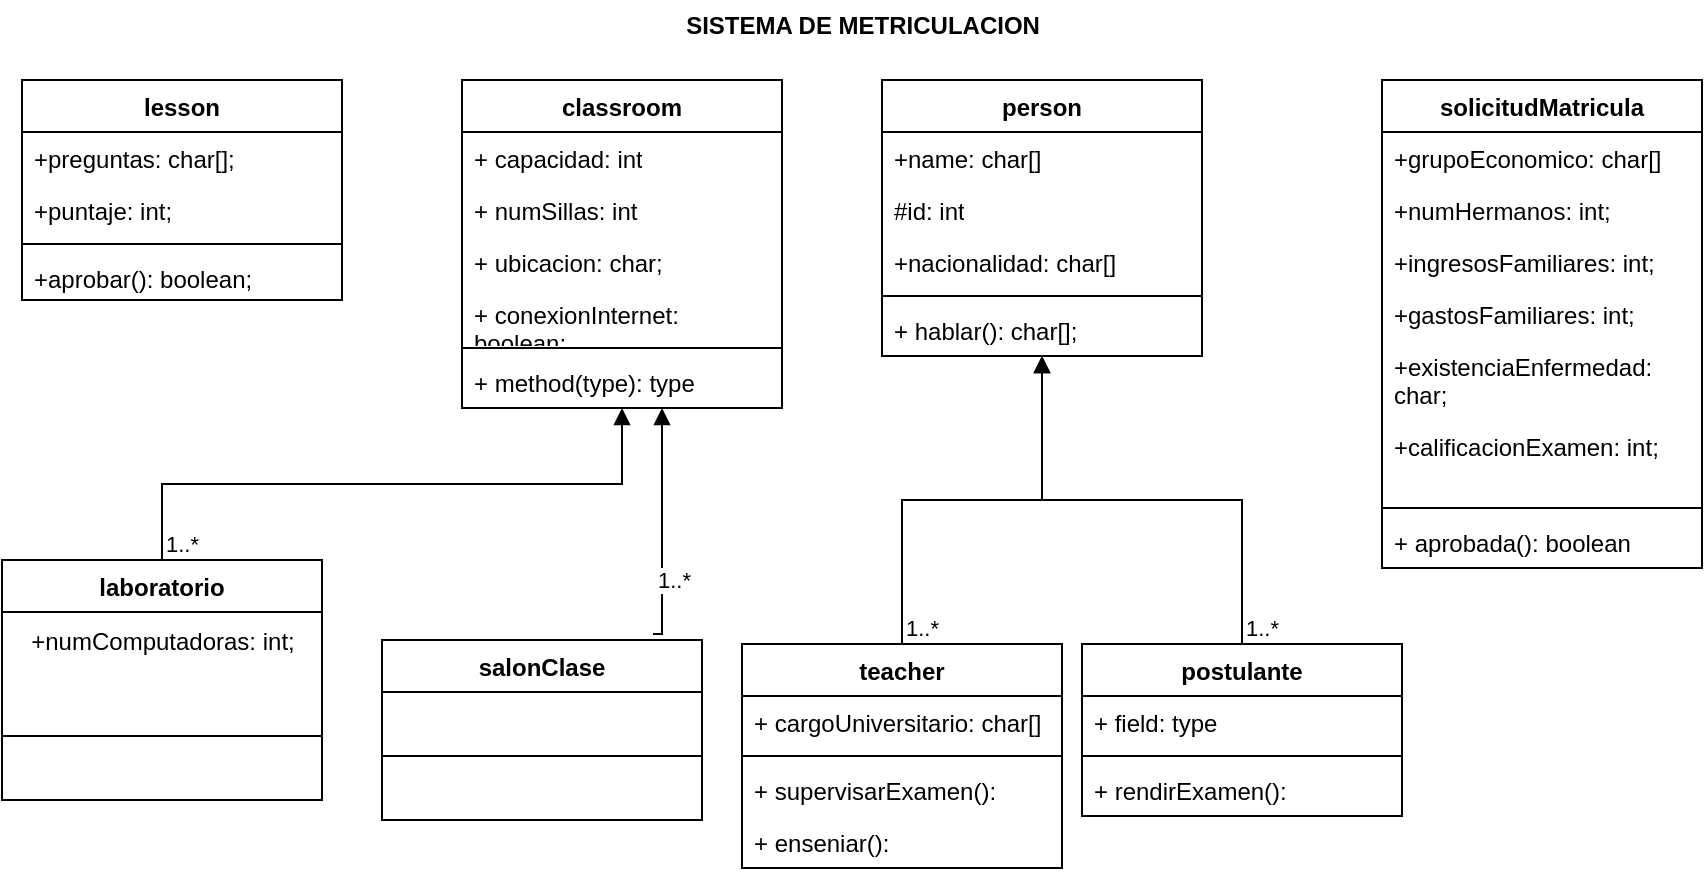 <mxfile version="22.0.6" type="github">
  <diagram name="Página-1" id="orpiSdXfl3u1e-DLIlMh">
    <mxGraphModel dx="1942" dy="731" grid="1" gridSize="10" guides="1" tooltips="1" connect="1" arrows="1" fold="1" page="1" pageScale="1" pageWidth="827" pageHeight="1169" math="0" shadow="0">
      <root>
        <mxCell id="0" />
        <mxCell id="1" parent="0" />
        <mxCell id="C0co0IYlDiymmthvavOV-1" value="lesson" style="swimlane;fontStyle=1;align=center;verticalAlign=top;childLayout=stackLayout;horizontal=1;startSize=26;horizontalStack=0;resizeParent=1;resizeParentMax=0;resizeLast=0;collapsible=1;marginBottom=0;whiteSpace=wrap;html=1;" vertex="1" parent="1">
          <mxGeometry x="-40" y="80" width="160" height="110" as="geometry" />
        </mxCell>
        <mxCell id="C0co0IYlDiymmthvavOV-2" value="+preguntas: char[];" style="text;strokeColor=none;fillColor=none;align=left;verticalAlign=top;spacingLeft=4;spacingRight=4;overflow=hidden;rotatable=0;points=[[0,0.5],[1,0.5]];portConstraint=eastwest;whiteSpace=wrap;html=1;" vertex="1" parent="C0co0IYlDiymmthvavOV-1">
          <mxGeometry y="26" width="160" height="26" as="geometry" />
        </mxCell>
        <mxCell id="C0co0IYlDiymmthvavOV-6" value="+puntaje: int;" style="text;strokeColor=none;fillColor=none;align=left;verticalAlign=top;spacingLeft=4;spacingRight=4;overflow=hidden;rotatable=0;points=[[0,0.5],[1,0.5]];portConstraint=eastwest;whiteSpace=wrap;html=1;" vertex="1" parent="C0co0IYlDiymmthvavOV-1">
          <mxGeometry y="52" width="160" height="26" as="geometry" />
        </mxCell>
        <mxCell id="C0co0IYlDiymmthvavOV-3" value="" style="line;strokeWidth=1;fillColor=none;align=left;verticalAlign=middle;spacingTop=-1;spacingLeft=3;spacingRight=3;rotatable=0;labelPosition=right;points=[];portConstraint=eastwest;strokeColor=inherit;" vertex="1" parent="C0co0IYlDiymmthvavOV-1">
          <mxGeometry y="78" width="160" height="8" as="geometry" />
        </mxCell>
        <mxCell id="C0co0IYlDiymmthvavOV-4" value="+aprobar(): boolean;" style="text;strokeColor=none;fillColor=none;align=left;verticalAlign=top;spacingLeft=4;spacingRight=4;overflow=hidden;rotatable=0;points=[[0,0.5],[1,0.5]];portConstraint=eastwest;whiteSpace=wrap;html=1;" vertex="1" parent="C0co0IYlDiymmthvavOV-1">
          <mxGeometry y="86" width="160" height="24" as="geometry" />
        </mxCell>
        <mxCell id="C0co0IYlDiymmthvavOV-5" value="SISTEMA DE METRICULACION" style="text;align=center;fontStyle=1;verticalAlign=middle;spacingLeft=3;spacingRight=3;strokeColor=none;rotatable=0;points=[[0,0.5],[1,0.5]];portConstraint=eastwest;html=1;" vertex="1" parent="1">
          <mxGeometry x="340" y="40" width="80" height="26" as="geometry" />
        </mxCell>
        <mxCell id="C0co0IYlDiymmthvavOV-13" value="person" style="swimlane;fontStyle=1;align=center;verticalAlign=top;childLayout=stackLayout;horizontal=1;startSize=26;horizontalStack=0;resizeParent=1;resizeParentMax=0;resizeLast=0;collapsible=1;marginBottom=0;whiteSpace=wrap;html=1;" vertex="1" parent="1">
          <mxGeometry x="390" y="80" width="160" height="138" as="geometry" />
        </mxCell>
        <mxCell id="C0co0IYlDiymmthvavOV-14" value="+name: char[]&lt;br&gt;" style="text;strokeColor=none;fillColor=none;align=left;verticalAlign=top;spacingLeft=4;spacingRight=4;overflow=hidden;rotatable=0;points=[[0,0.5],[1,0.5]];portConstraint=eastwest;whiteSpace=wrap;html=1;" vertex="1" parent="C0co0IYlDiymmthvavOV-13">
          <mxGeometry y="26" width="160" height="26" as="geometry" />
        </mxCell>
        <mxCell id="C0co0IYlDiymmthvavOV-18" value="#id: int" style="text;strokeColor=none;fillColor=none;align=left;verticalAlign=top;spacingLeft=4;spacingRight=4;overflow=hidden;rotatable=0;points=[[0,0.5],[1,0.5]];portConstraint=eastwest;whiteSpace=wrap;html=1;" vertex="1" parent="C0co0IYlDiymmthvavOV-13">
          <mxGeometry y="52" width="160" height="26" as="geometry" />
        </mxCell>
        <mxCell id="C0co0IYlDiymmthvavOV-19" value="+nacionalidad: char[]" style="text;strokeColor=none;fillColor=none;align=left;verticalAlign=top;spacingLeft=4;spacingRight=4;overflow=hidden;rotatable=0;points=[[0,0.5],[1,0.5]];portConstraint=eastwest;whiteSpace=wrap;html=1;" vertex="1" parent="C0co0IYlDiymmthvavOV-13">
          <mxGeometry y="78" width="160" height="26" as="geometry" />
        </mxCell>
        <mxCell id="C0co0IYlDiymmthvavOV-15" value="" style="line;strokeWidth=1;fillColor=none;align=left;verticalAlign=middle;spacingTop=-1;spacingLeft=3;spacingRight=3;rotatable=0;labelPosition=right;points=[];portConstraint=eastwest;strokeColor=inherit;" vertex="1" parent="C0co0IYlDiymmthvavOV-13">
          <mxGeometry y="104" width="160" height="8" as="geometry" />
        </mxCell>
        <mxCell id="C0co0IYlDiymmthvavOV-16" value="+ hablar(): char[];" style="text;strokeColor=none;fillColor=none;align=left;verticalAlign=top;spacingLeft=4;spacingRight=4;overflow=hidden;rotatable=0;points=[[0,0.5],[1,0.5]];portConstraint=eastwest;whiteSpace=wrap;html=1;" vertex="1" parent="C0co0IYlDiymmthvavOV-13">
          <mxGeometry y="112" width="160" height="26" as="geometry" />
        </mxCell>
        <mxCell id="C0co0IYlDiymmthvavOV-24" value="solicitudMatricula" style="swimlane;fontStyle=1;align=center;verticalAlign=top;childLayout=stackLayout;horizontal=1;startSize=26;horizontalStack=0;resizeParent=1;resizeParentMax=0;resizeLast=0;collapsible=1;marginBottom=0;whiteSpace=wrap;html=1;" vertex="1" parent="1">
          <mxGeometry x="640" y="80" width="160" height="244" as="geometry" />
        </mxCell>
        <mxCell id="C0co0IYlDiymmthvavOV-25" value="+grupoEconomico: char[]" style="text;strokeColor=none;fillColor=none;align=left;verticalAlign=top;spacingLeft=4;spacingRight=4;overflow=hidden;rotatable=0;points=[[0,0.5],[1,0.5]];portConstraint=eastwest;whiteSpace=wrap;html=1;" vertex="1" parent="C0co0IYlDiymmthvavOV-24">
          <mxGeometry y="26" width="160" height="26" as="geometry" />
        </mxCell>
        <mxCell id="C0co0IYlDiymmthvavOV-28" value="+numHermanos: int;" style="text;strokeColor=none;fillColor=none;align=left;verticalAlign=top;spacingLeft=4;spacingRight=4;overflow=hidden;rotatable=0;points=[[0,0.5],[1,0.5]];portConstraint=eastwest;whiteSpace=wrap;html=1;" vertex="1" parent="C0co0IYlDiymmthvavOV-24">
          <mxGeometry y="52" width="160" height="26" as="geometry" />
        </mxCell>
        <mxCell id="C0co0IYlDiymmthvavOV-29" value="+ingresosFamiliares: int;" style="text;strokeColor=none;fillColor=none;align=left;verticalAlign=top;spacingLeft=4;spacingRight=4;overflow=hidden;rotatable=0;points=[[0,0.5],[1,0.5]];portConstraint=eastwest;whiteSpace=wrap;html=1;" vertex="1" parent="C0co0IYlDiymmthvavOV-24">
          <mxGeometry y="78" width="160" height="26" as="geometry" />
        </mxCell>
        <mxCell id="C0co0IYlDiymmthvavOV-30" value="+gastosFamiliares: int;" style="text;strokeColor=none;fillColor=none;align=left;verticalAlign=top;spacingLeft=4;spacingRight=4;overflow=hidden;rotatable=0;points=[[0,0.5],[1,0.5]];portConstraint=eastwest;whiteSpace=wrap;html=1;" vertex="1" parent="C0co0IYlDiymmthvavOV-24">
          <mxGeometry y="104" width="160" height="26" as="geometry" />
        </mxCell>
        <mxCell id="C0co0IYlDiymmthvavOV-31" value="+existenciaEnfermedad: char;" style="text;strokeColor=none;fillColor=none;align=left;verticalAlign=top;spacingLeft=4;spacingRight=4;overflow=hidden;rotatable=0;points=[[0,0.5],[1,0.5]];portConstraint=eastwest;whiteSpace=wrap;html=1;" vertex="1" parent="C0co0IYlDiymmthvavOV-24">
          <mxGeometry y="130" width="160" height="40" as="geometry" />
        </mxCell>
        <mxCell id="C0co0IYlDiymmthvavOV-32" value="+calificacionExamen: int;" style="text;strokeColor=none;fillColor=none;align=left;verticalAlign=top;spacingLeft=4;spacingRight=4;overflow=hidden;rotatable=0;points=[[0,0.5],[1,0.5]];portConstraint=eastwest;whiteSpace=wrap;html=1;" vertex="1" parent="C0co0IYlDiymmthvavOV-24">
          <mxGeometry y="170" width="160" height="40" as="geometry" />
        </mxCell>
        <mxCell id="C0co0IYlDiymmthvavOV-26" value="" style="line;strokeWidth=1;fillColor=none;align=left;verticalAlign=middle;spacingTop=-1;spacingLeft=3;spacingRight=3;rotatable=0;labelPosition=right;points=[];portConstraint=eastwest;strokeColor=inherit;" vertex="1" parent="C0co0IYlDiymmthvavOV-24">
          <mxGeometry y="210" width="160" height="8" as="geometry" />
        </mxCell>
        <mxCell id="C0co0IYlDiymmthvavOV-27" value="+ aprobada(): boolean" style="text;strokeColor=none;fillColor=none;align=left;verticalAlign=top;spacingLeft=4;spacingRight=4;overflow=hidden;rotatable=0;points=[[0,0.5],[1,0.5]];portConstraint=eastwest;whiteSpace=wrap;html=1;" vertex="1" parent="C0co0IYlDiymmthvavOV-24">
          <mxGeometry y="218" width="160" height="26" as="geometry" />
        </mxCell>
        <mxCell id="C0co0IYlDiymmthvavOV-33" value="laboratorio" style="swimlane;fontStyle=1;align=center;verticalAlign=top;childLayout=stackLayout;horizontal=1;startSize=26;horizontalStack=0;resizeParent=1;resizeParentMax=0;resizeLast=0;collapsible=1;marginBottom=0;whiteSpace=wrap;html=1;" vertex="1" parent="1">
          <mxGeometry x="-50" y="320" width="160" height="120" as="geometry" />
        </mxCell>
        <mxCell id="C0co0IYlDiymmthvavOV-43" value="+numComputadoras: int;" style="text;html=1;align=center;verticalAlign=middle;resizable=0;points=[];autosize=1;strokeColor=none;fillColor=none;" vertex="1" parent="C0co0IYlDiymmthvavOV-33">
          <mxGeometry y="26" width="160" height="30" as="geometry" />
        </mxCell>
        <mxCell id="C0co0IYlDiymmthvavOV-35" value="" style="line;strokeWidth=1;fillColor=none;align=left;verticalAlign=middle;spacingTop=-1;spacingLeft=3;spacingRight=3;rotatable=0;labelPosition=right;points=[];portConstraint=eastwest;strokeColor=inherit;" vertex="1" parent="C0co0IYlDiymmthvavOV-33">
          <mxGeometry y="56" width="160" height="64" as="geometry" />
        </mxCell>
        <mxCell id="C0co0IYlDiymmthvavOV-37" value="" style="endArrow=block;endFill=1;html=1;edgeStyle=orthogonalEdgeStyle;align=left;verticalAlign=top;rounded=0;exitX=0.5;exitY=0;exitDx=0;exitDy=0;" edge="1" parent="1" source="C0co0IYlDiymmthvavOV-33" target="C0co0IYlDiymmthvavOV-58">
          <mxGeometry x="-1" relative="1" as="geometry">
            <mxPoint x="260" y="330" as="sourcePoint" />
            <mxPoint x="240" y="178" as="targetPoint" />
          </mxGeometry>
        </mxCell>
        <mxCell id="C0co0IYlDiymmthvavOV-38" value="1..*" style="edgeLabel;resizable=0;html=1;align=left;verticalAlign=bottom;" connectable="0" vertex="1" parent="C0co0IYlDiymmthvavOV-37">
          <mxGeometry x="-1" relative="1" as="geometry" />
        </mxCell>
        <mxCell id="C0co0IYlDiymmthvavOV-39" value="salonClase" style="swimlane;fontStyle=1;align=center;verticalAlign=top;childLayout=stackLayout;horizontal=1;startSize=26;horizontalStack=0;resizeParent=1;resizeParentMax=0;resizeLast=0;collapsible=1;marginBottom=0;whiteSpace=wrap;html=1;" vertex="1" parent="1">
          <mxGeometry x="140" y="360" width="160" height="90" as="geometry" />
        </mxCell>
        <mxCell id="C0co0IYlDiymmthvavOV-40" value="" style="line;strokeWidth=1;fillColor=none;align=left;verticalAlign=middle;spacingTop=-1;spacingLeft=3;spacingRight=3;rotatable=0;labelPosition=right;points=[];portConstraint=eastwest;strokeColor=inherit;" vertex="1" parent="C0co0IYlDiymmthvavOV-39">
          <mxGeometry y="26" width="160" height="64" as="geometry" />
        </mxCell>
        <mxCell id="C0co0IYlDiymmthvavOV-41" value="" style="endArrow=block;endFill=1;html=1;edgeStyle=orthogonalEdgeStyle;align=left;verticalAlign=top;rounded=0;exitX=0.847;exitY=-0.033;exitDx=0;exitDy=0;exitPerimeter=0;" edge="1" parent="1" source="C0co0IYlDiymmthvavOV-39" target="C0co0IYlDiymmthvavOV-58">
          <mxGeometry x="-1" relative="1" as="geometry">
            <mxPoint x="190" y="500" as="sourcePoint" />
            <mxPoint x="280" y="178" as="targetPoint" />
            <Array as="points">
              <mxPoint x="280" y="357" />
            </Array>
          </mxGeometry>
        </mxCell>
        <mxCell id="C0co0IYlDiymmthvavOV-42" value="1..*" style="edgeLabel;resizable=0;html=1;align=left;verticalAlign=bottom;" connectable="0" vertex="1" parent="C0co0IYlDiymmthvavOV-41">
          <mxGeometry x="-1" relative="1" as="geometry">
            <mxPoint y="-19" as="offset" />
          </mxGeometry>
        </mxCell>
        <mxCell id="C0co0IYlDiymmthvavOV-58" value="classroom" style="swimlane;fontStyle=1;align=center;verticalAlign=top;childLayout=stackLayout;horizontal=1;startSize=26;horizontalStack=0;resizeParent=1;resizeParentMax=0;resizeLast=0;collapsible=1;marginBottom=0;whiteSpace=wrap;html=1;" vertex="1" parent="1">
          <mxGeometry x="180" y="80" width="160" height="164" as="geometry" />
        </mxCell>
        <mxCell id="C0co0IYlDiymmthvavOV-59" value="+ capacidad: int&lt;br&gt;" style="text;strokeColor=none;fillColor=none;align=left;verticalAlign=top;spacingLeft=4;spacingRight=4;overflow=hidden;rotatable=0;points=[[0,0.5],[1,0.5]];portConstraint=eastwest;whiteSpace=wrap;html=1;" vertex="1" parent="C0co0IYlDiymmthvavOV-58">
          <mxGeometry y="26" width="160" height="26" as="geometry" />
        </mxCell>
        <mxCell id="C0co0IYlDiymmthvavOV-64" value="+ numSillas: int" style="text;strokeColor=none;fillColor=none;align=left;verticalAlign=top;spacingLeft=4;spacingRight=4;overflow=hidden;rotatable=0;points=[[0,0.5],[1,0.5]];portConstraint=eastwest;whiteSpace=wrap;html=1;" vertex="1" parent="C0co0IYlDiymmthvavOV-58">
          <mxGeometry y="52" width="160" height="26" as="geometry" />
        </mxCell>
        <mxCell id="C0co0IYlDiymmthvavOV-65" value="+ ubicacion: char;" style="text;strokeColor=none;fillColor=none;align=left;verticalAlign=top;spacingLeft=4;spacingRight=4;overflow=hidden;rotatable=0;points=[[0,0.5],[1,0.5]];portConstraint=eastwest;whiteSpace=wrap;html=1;" vertex="1" parent="C0co0IYlDiymmthvavOV-58">
          <mxGeometry y="78" width="160" height="26" as="geometry" />
        </mxCell>
        <mxCell id="C0co0IYlDiymmthvavOV-67" value="+ conexionInternet: boolean;" style="text;strokeColor=none;fillColor=none;align=left;verticalAlign=top;spacingLeft=4;spacingRight=4;overflow=hidden;rotatable=0;points=[[0,0.5],[1,0.5]];portConstraint=eastwest;whiteSpace=wrap;html=1;" vertex="1" parent="C0co0IYlDiymmthvavOV-58">
          <mxGeometry y="104" width="160" height="26" as="geometry" />
        </mxCell>
        <mxCell id="C0co0IYlDiymmthvavOV-60" value="" style="line;strokeWidth=1;fillColor=none;align=left;verticalAlign=middle;spacingTop=-1;spacingLeft=3;spacingRight=3;rotatable=0;labelPosition=right;points=[];portConstraint=eastwest;strokeColor=inherit;" vertex="1" parent="C0co0IYlDiymmthvavOV-58">
          <mxGeometry y="130" width="160" height="8" as="geometry" />
        </mxCell>
        <mxCell id="C0co0IYlDiymmthvavOV-61" value="+ method(type): type" style="text;strokeColor=none;fillColor=none;align=left;verticalAlign=top;spacingLeft=4;spacingRight=4;overflow=hidden;rotatable=0;points=[[0,0.5],[1,0.5]];portConstraint=eastwest;whiteSpace=wrap;html=1;" vertex="1" parent="C0co0IYlDiymmthvavOV-58">
          <mxGeometry y="138" width="160" height="26" as="geometry" />
        </mxCell>
        <mxCell id="C0co0IYlDiymmthvavOV-68" value="teacher" style="swimlane;fontStyle=1;align=center;verticalAlign=top;childLayout=stackLayout;horizontal=1;startSize=26;horizontalStack=0;resizeParent=1;resizeParentMax=0;resizeLast=0;collapsible=1;marginBottom=0;whiteSpace=wrap;html=1;" vertex="1" parent="1">
          <mxGeometry x="320" y="362" width="160" height="112" as="geometry" />
        </mxCell>
        <mxCell id="C0co0IYlDiymmthvavOV-69" value="+ cargoUniversitario: char[]" style="text;strokeColor=none;fillColor=none;align=left;verticalAlign=top;spacingLeft=4;spacingRight=4;overflow=hidden;rotatable=0;points=[[0,0.5],[1,0.5]];portConstraint=eastwest;whiteSpace=wrap;html=1;" vertex="1" parent="C0co0IYlDiymmthvavOV-68">
          <mxGeometry y="26" width="160" height="26" as="geometry" />
        </mxCell>
        <mxCell id="C0co0IYlDiymmthvavOV-70" value="" style="line;strokeWidth=1;fillColor=none;align=left;verticalAlign=middle;spacingTop=-1;spacingLeft=3;spacingRight=3;rotatable=0;labelPosition=right;points=[];portConstraint=eastwest;strokeColor=inherit;" vertex="1" parent="C0co0IYlDiymmthvavOV-68">
          <mxGeometry y="52" width="160" height="8" as="geometry" />
        </mxCell>
        <mxCell id="C0co0IYlDiymmthvavOV-71" value="+ supervisarExamen():" style="text;strokeColor=none;fillColor=none;align=left;verticalAlign=top;spacingLeft=4;spacingRight=4;overflow=hidden;rotatable=0;points=[[0,0.5],[1,0.5]];portConstraint=eastwest;whiteSpace=wrap;html=1;" vertex="1" parent="C0co0IYlDiymmthvavOV-68">
          <mxGeometry y="60" width="160" height="26" as="geometry" />
        </mxCell>
        <mxCell id="C0co0IYlDiymmthvavOV-74" value="+ enseniar():" style="text;strokeColor=none;fillColor=none;align=left;verticalAlign=top;spacingLeft=4;spacingRight=4;overflow=hidden;rotatable=0;points=[[0,0.5],[1,0.5]];portConstraint=eastwest;whiteSpace=wrap;html=1;" vertex="1" parent="C0co0IYlDiymmthvavOV-68">
          <mxGeometry y="86" width="160" height="26" as="geometry" />
        </mxCell>
        <mxCell id="C0co0IYlDiymmthvavOV-72" value="" style="endArrow=block;endFill=1;html=1;edgeStyle=orthogonalEdgeStyle;align=left;verticalAlign=top;rounded=0;" edge="1" parent="1" source="C0co0IYlDiymmthvavOV-68" target="C0co0IYlDiymmthvavOV-13">
          <mxGeometry x="-1" relative="1" as="geometry">
            <mxPoint x="400" y="300" as="sourcePoint" />
            <mxPoint x="560" y="300" as="targetPoint" />
          </mxGeometry>
        </mxCell>
        <mxCell id="C0co0IYlDiymmthvavOV-73" value="1..*" style="edgeLabel;resizable=0;html=1;align=left;verticalAlign=bottom;" connectable="0" vertex="1" parent="C0co0IYlDiymmthvavOV-72">
          <mxGeometry x="-1" relative="1" as="geometry" />
        </mxCell>
        <mxCell id="C0co0IYlDiymmthvavOV-75" value="postulante" style="swimlane;fontStyle=1;align=center;verticalAlign=top;childLayout=stackLayout;horizontal=1;startSize=26;horizontalStack=0;resizeParent=1;resizeParentMax=0;resizeLast=0;collapsible=1;marginBottom=0;whiteSpace=wrap;html=1;" vertex="1" parent="1">
          <mxGeometry x="490" y="362" width="160" height="86" as="geometry" />
        </mxCell>
        <mxCell id="C0co0IYlDiymmthvavOV-76" value="+ field: type" style="text;strokeColor=none;fillColor=none;align=left;verticalAlign=top;spacingLeft=4;spacingRight=4;overflow=hidden;rotatable=0;points=[[0,0.5],[1,0.5]];portConstraint=eastwest;whiteSpace=wrap;html=1;" vertex="1" parent="C0co0IYlDiymmthvavOV-75">
          <mxGeometry y="26" width="160" height="26" as="geometry" />
        </mxCell>
        <mxCell id="C0co0IYlDiymmthvavOV-77" value="" style="line;strokeWidth=1;fillColor=none;align=left;verticalAlign=middle;spacingTop=-1;spacingLeft=3;spacingRight=3;rotatable=0;labelPosition=right;points=[];portConstraint=eastwest;strokeColor=inherit;" vertex="1" parent="C0co0IYlDiymmthvavOV-75">
          <mxGeometry y="52" width="160" height="8" as="geometry" />
        </mxCell>
        <mxCell id="C0co0IYlDiymmthvavOV-78" value="+ rendirExamen():" style="text;strokeColor=none;fillColor=none;align=left;verticalAlign=top;spacingLeft=4;spacingRight=4;overflow=hidden;rotatable=0;points=[[0,0.5],[1,0.5]];portConstraint=eastwest;whiteSpace=wrap;html=1;" vertex="1" parent="C0co0IYlDiymmthvavOV-75">
          <mxGeometry y="60" width="160" height="26" as="geometry" />
        </mxCell>
        <mxCell id="C0co0IYlDiymmthvavOV-79" value="" style="endArrow=block;endFill=1;html=1;edgeStyle=orthogonalEdgeStyle;align=left;verticalAlign=top;rounded=0;" edge="1" parent="1" source="C0co0IYlDiymmthvavOV-75" target="C0co0IYlDiymmthvavOV-13">
          <mxGeometry x="-1" relative="1" as="geometry">
            <mxPoint x="290" y="499" as="sourcePoint" />
            <mxPoint x="450" y="499" as="targetPoint" />
          </mxGeometry>
        </mxCell>
        <mxCell id="C0co0IYlDiymmthvavOV-80" value="1..*" style="edgeLabel;resizable=0;html=1;align=left;verticalAlign=bottom;" connectable="0" vertex="1" parent="C0co0IYlDiymmthvavOV-79">
          <mxGeometry x="-1" relative="1" as="geometry" />
        </mxCell>
      </root>
    </mxGraphModel>
  </diagram>
</mxfile>
